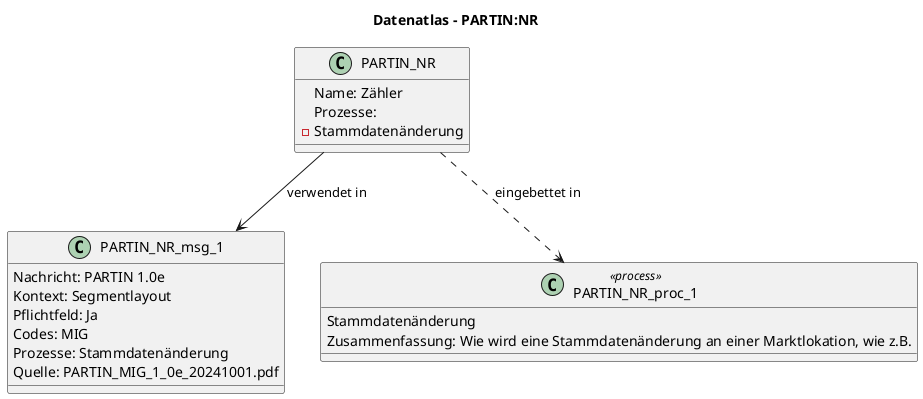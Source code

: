 @startuml
title Datenatlas – PARTIN:NR
class PARTIN_NR {
  Name: Zähler
  Prozesse:
    - Stammdatenänderung
}
class PARTIN_NR_msg_1 {
  Nachricht: PARTIN 1.0e
  Kontext: Segmentlayout
  Pflichtfeld: Ja
  Codes: MIG
  Prozesse: Stammdatenänderung
  Quelle: PARTIN_MIG_1_0e_20241001.pdf
}
PARTIN_NR --> PARTIN_NR_msg_1 : verwendet in
class PARTIN_NR_proc_1 <<process>> {
  Stammdatenänderung
  Zusammenfassung: Wie wird eine Stammdatenänderung an einer Marktlokation, wie z.B.
}
PARTIN_NR ..> PARTIN_NR_proc_1 : eingebettet in
@enduml